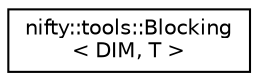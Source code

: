 digraph "Graphical Class Hierarchy"
{
  edge [fontname="Helvetica",fontsize="10",labelfontname="Helvetica",labelfontsize="10"];
  node [fontname="Helvetica",fontsize="10",shape=record];
  rankdir="LR";
  Node1 [label="nifty::tools::Blocking\l\< DIM, T \>",height=0.2,width=0.4,color="black", fillcolor="white", style="filled",URL="$classnifty_1_1tools_1_1Blocking.html"];
}
